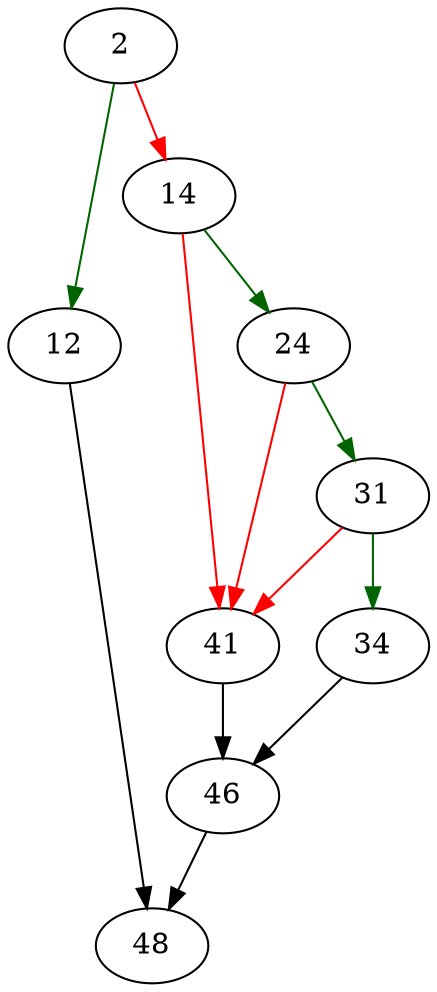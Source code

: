 strict digraph "columnMem" {
	// Node definitions.
	2 [entry=true];
	12;
	14;
	48;
	24;
	41;
	31;
	34;
	46;

	// Edge definitions.
	2 -> 12 [
		color=darkgreen
		cond=true
	];
	2 -> 14 [
		color=red
		cond=false
	];
	12 -> 48;
	14 -> 24 [
		color=darkgreen
		cond=true
	];
	14 -> 41 [
		color=red
		cond=false
	];
	24 -> 41 [
		color=red
		cond=false
	];
	24 -> 31 [
		color=darkgreen
		cond=true
	];
	41 -> 46;
	31 -> 41 [
		color=red
		cond=false
	];
	31 -> 34 [
		color=darkgreen
		cond=true
	];
	34 -> 46;
	46 -> 48;
}